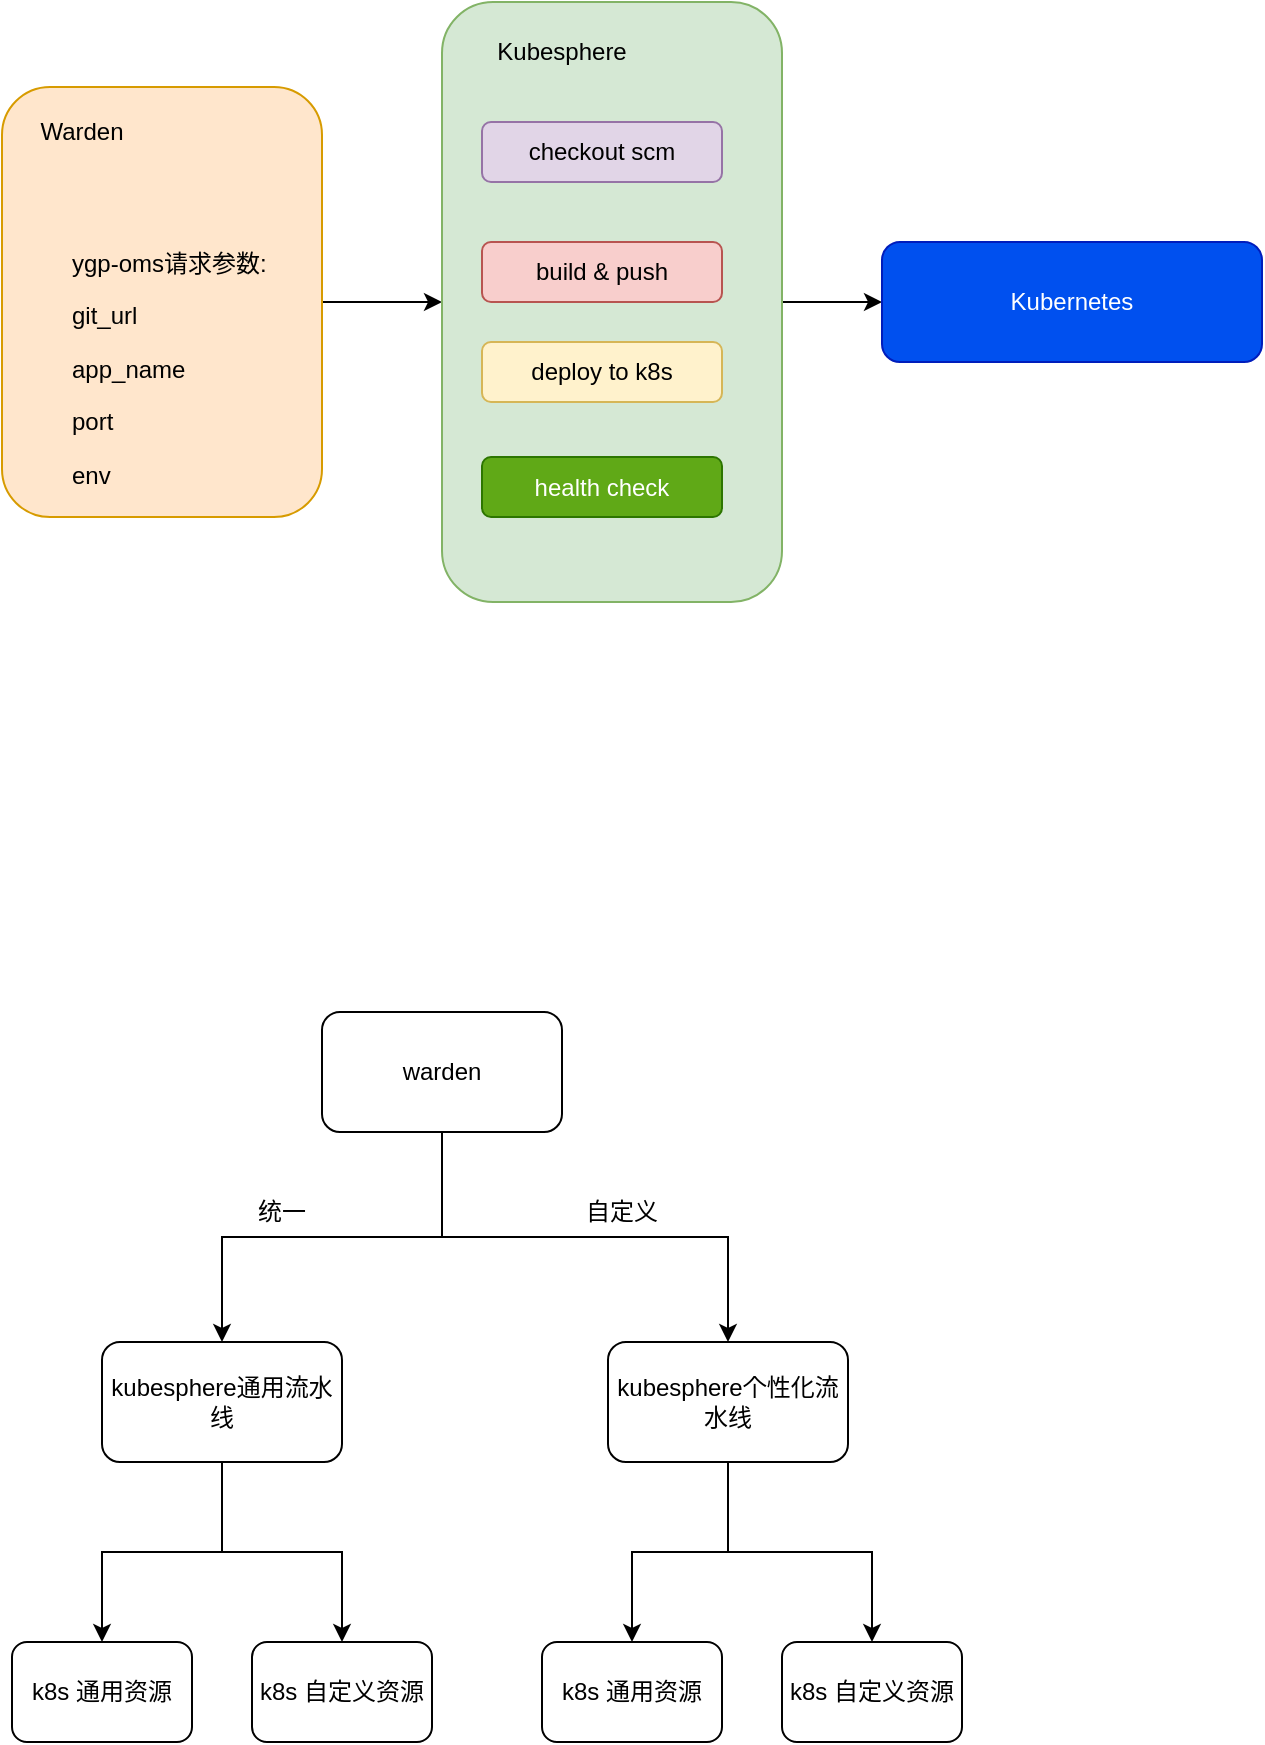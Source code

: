 <mxfile version="21.3.2" type="github">
  <diagram name="Page-1" id="c7558073-3199-34d8-9f00-42111426c3f3">
    <mxGraphModel dx="1434" dy="796" grid="1" gridSize="10" guides="1" tooltips="1" connect="1" arrows="1" fold="1" page="1" pageScale="1" pageWidth="826" pageHeight="1169" background="none" math="0" shadow="0">
      <root>
        <mxCell id="0" />
        <mxCell id="1" parent="0" />
        <mxCell id="sgP60LrEkGnCP9qzuhy7-101" style="edgeStyle=orthogonalEdgeStyle;rounded=0;orthogonalLoop=1;jettySize=auto;html=1;exitX=1;exitY=0.5;exitDx=0;exitDy=0;" edge="1" parent="1" source="sgP60LrEkGnCP9qzuhy7-96" target="sgP60LrEkGnCP9qzuhy7-97">
          <mxGeometry relative="1" as="geometry" />
        </mxCell>
        <mxCell id="sgP60LrEkGnCP9qzuhy7-96" value="" style="rounded=1;whiteSpace=wrap;html=1;fillColor=#ffe6cc;strokeColor=#d79b00;align=left;" vertex="1" parent="1">
          <mxGeometry x="110" y="62.5" width="160" height="215" as="geometry" />
        </mxCell>
        <mxCell id="sgP60LrEkGnCP9qzuhy7-102" value="" style="edgeStyle=orthogonalEdgeStyle;rounded=0;orthogonalLoop=1;jettySize=auto;html=1;" edge="1" parent="1" source="sgP60LrEkGnCP9qzuhy7-97" target="sgP60LrEkGnCP9qzuhy7-98">
          <mxGeometry relative="1" as="geometry" />
        </mxCell>
        <mxCell id="sgP60LrEkGnCP9qzuhy7-97" value="" style="rounded=1;whiteSpace=wrap;html=1;fillColor=#d5e8d4;strokeColor=#82b366;" vertex="1" parent="1">
          <mxGeometry x="330" y="20" width="170" height="300" as="geometry" />
        </mxCell>
        <mxCell id="sgP60LrEkGnCP9qzuhy7-98" value="Kubernetes" style="rounded=1;whiteSpace=wrap;html=1;fillColor=#0050ef;fontColor=#ffffff;strokeColor=#001DBC;" vertex="1" parent="1">
          <mxGeometry x="550" y="140" width="190" height="60" as="geometry" />
        </mxCell>
        <mxCell id="sgP60LrEkGnCP9qzuhy7-106" value="Warden" style="text;html=1;strokeColor=none;fillColor=none;align=center;verticalAlign=middle;whiteSpace=wrap;rounded=0;" vertex="1" parent="1">
          <mxGeometry x="120" y="70" width="60" height="30" as="geometry" />
        </mxCell>
        <mxCell id="sgP60LrEkGnCP9qzuhy7-107" value="Kubesphere" style="text;html=1;strokeColor=none;fillColor=none;align=center;verticalAlign=middle;whiteSpace=wrap;rounded=0;" vertex="1" parent="1">
          <mxGeometry x="360" y="30" width="60" height="30" as="geometry" />
        </mxCell>
        <mxCell id="sgP60LrEkGnCP9qzuhy7-112" value="health check" style="rounded=1;whiteSpace=wrap;html=1;fillColor=#60a917;strokeColor=#2D7600;fontColor=#ffffff;" vertex="1" parent="1">
          <mxGeometry x="350" y="247.5" width="120" height="30" as="geometry" />
        </mxCell>
        <mxCell id="sgP60LrEkGnCP9qzuhy7-113" value="&lt;h1&gt;&lt;br&gt;&lt;/h1&gt;&lt;p&gt;ygp-oms请求参数:&lt;/p&gt;&lt;p&gt;git_url&lt;/p&gt;&lt;p&gt;&lt;span style=&quot;background-color: initial;&quot;&gt;app_name&lt;/span&gt;&lt;/p&gt;&lt;p&gt;&lt;span style=&quot;background-color: initial;&quot;&gt;port&lt;/span&gt;&lt;/p&gt;&lt;p&gt;&lt;span style=&quot;background-color: initial;&quot;&gt;env&lt;/span&gt;&lt;/p&gt;" style="text;html=1;strokeColor=none;fillColor=none;spacing=5;spacingTop=-20;whiteSpace=wrap;overflow=hidden;rounded=0;" vertex="1" parent="1">
          <mxGeometry x="140" y="92.5" width="110" height="180" as="geometry" />
        </mxCell>
        <mxCell id="sgP60LrEkGnCP9qzuhy7-114" value="checkout scm" style="rounded=1;whiteSpace=wrap;html=1;fillColor=#e1d5e7;strokeColor=#9673a6;" vertex="1" parent="1">
          <mxGeometry x="350" y="80" width="120" height="30" as="geometry" />
        </mxCell>
        <mxCell id="sgP60LrEkGnCP9qzuhy7-115" value="build &amp;amp; push" style="rounded=1;whiteSpace=wrap;html=1;fillColor=#f8cecc;strokeColor=#b85450;" vertex="1" parent="1">
          <mxGeometry x="350" y="140" width="120" height="30" as="geometry" />
        </mxCell>
        <mxCell id="sgP60LrEkGnCP9qzuhy7-116" value="deploy to k8s" style="rounded=1;whiteSpace=wrap;html=1;fillColor=#fff2cc;strokeColor=#d6b656;" vertex="1" parent="1">
          <mxGeometry x="350" y="190" width="120" height="30" as="geometry" />
        </mxCell>
        <mxCell id="sgP60LrEkGnCP9qzuhy7-122" style="edgeStyle=orthogonalEdgeStyle;rounded=0;orthogonalLoop=1;jettySize=auto;html=1;exitX=0.5;exitY=1;exitDx=0;exitDy=0;entryX=0.5;entryY=0;entryDx=0;entryDy=0;" edge="1" parent="1" source="sgP60LrEkGnCP9qzuhy7-119" target="sgP60LrEkGnCP9qzuhy7-120">
          <mxGeometry relative="1" as="geometry" />
        </mxCell>
        <mxCell id="sgP60LrEkGnCP9qzuhy7-123" style="edgeStyle=orthogonalEdgeStyle;rounded=0;orthogonalLoop=1;jettySize=auto;html=1;exitX=0.5;exitY=1;exitDx=0;exitDy=0;entryX=0.5;entryY=0;entryDx=0;entryDy=0;" edge="1" parent="1" source="sgP60LrEkGnCP9qzuhy7-119" target="sgP60LrEkGnCP9qzuhy7-121">
          <mxGeometry relative="1" as="geometry" />
        </mxCell>
        <mxCell id="sgP60LrEkGnCP9qzuhy7-119" value="warden" style="rounded=1;whiteSpace=wrap;html=1;" vertex="1" parent="1">
          <mxGeometry x="270" y="525" width="120" height="60" as="geometry" />
        </mxCell>
        <mxCell id="sgP60LrEkGnCP9qzuhy7-131" style="edgeStyle=orthogonalEdgeStyle;rounded=0;orthogonalLoop=1;jettySize=auto;html=1;exitX=0.5;exitY=1;exitDx=0;exitDy=0;entryX=0.5;entryY=0;entryDx=0;entryDy=0;" edge="1" parent="1" source="sgP60LrEkGnCP9qzuhy7-120" target="sgP60LrEkGnCP9qzuhy7-124">
          <mxGeometry relative="1" as="geometry" />
        </mxCell>
        <mxCell id="sgP60LrEkGnCP9qzuhy7-132" style="edgeStyle=orthogonalEdgeStyle;rounded=0;orthogonalLoop=1;jettySize=auto;html=1;exitX=0.5;exitY=1;exitDx=0;exitDy=0;" edge="1" parent="1" source="sgP60LrEkGnCP9qzuhy7-120" target="sgP60LrEkGnCP9qzuhy7-126">
          <mxGeometry relative="1" as="geometry" />
        </mxCell>
        <mxCell id="sgP60LrEkGnCP9qzuhy7-120" value="kubesphere通用流水线" style="rounded=1;whiteSpace=wrap;html=1;" vertex="1" parent="1">
          <mxGeometry x="160" y="690" width="120" height="60" as="geometry" />
        </mxCell>
        <mxCell id="sgP60LrEkGnCP9qzuhy7-134" style="edgeStyle=orthogonalEdgeStyle;rounded=0;orthogonalLoop=1;jettySize=auto;html=1;exitX=0.5;exitY=1;exitDx=0;exitDy=0;entryX=0.5;entryY=0;entryDx=0;entryDy=0;" edge="1" parent="1" source="sgP60LrEkGnCP9qzuhy7-121" target="sgP60LrEkGnCP9qzuhy7-129">
          <mxGeometry relative="1" as="geometry" />
        </mxCell>
        <mxCell id="sgP60LrEkGnCP9qzuhy7-135" style="edgeStyle=orthogonalEdgeStyle;rounded=0;orthogonalLoop=1;jettySize=auto;html=1;exitX=0.5;exitY=1;exitDx=0;exitDy=0;entryX=0.5;entryY=0;entryDx=0;entryDy=0;" edge="1" parent="1" source="sgP60LrEkGnCP9qzuhy7-121" target="sgP60LrEkGnCP9qzuhy7-130">
          <mxGeometry relative="1" as="geometry" />
        </mxCell>
        <mxCell id="sgP60LrEkGnCP9qzuhy7-121" value="kubesphere个性化流水线" style="rounded=1;whiteSpace=wrap;html=1;" vertex="1" parent="1">
          <mxGeometry x="413" y="690" width="120" height="60" as="geometry" />
        </mxCell>
        <mxCell id="sgP60LrEkGnCP9qzuhy7-124" value="k8s 通用资源" style="rounded=1;whiteSpace=wrap;html=1;" vertex="1" parent="1">
          <mxGeometry x="115" y="840" width="90" height="50" as="geometry" />
        </mxCell>
        <mxCell id="sgP60LrEkGnCP9qzuhy7-126" value="k8s 自定义资源" style="rounded=1;whiteSpace=wrap;html=1;" vertex="1" parent="1">
          <mxGeometry x="235" y="840" width="90" height="50" as="geometry" />
        </mxCell>
        <mxCell id="sgP60LrEkGnCP9qzuhy7-129" value="k8s 通用资源" style="rounded=1;whiteSpace=wrap;html=1;" vertex="1" parent="1">
          <mxGeometry x="380" y="840" width="90" height="50" as="geometry" />
        </mxCell>
        <mxCell id="sgP60LrEkGnCP9qzuhy7-130" value="k8s 自定义资源" style="rounded=1;whiteSpace=wrap;html=1;" vertex="1" parent="1">
          <mxGeometry x="500" y="840" width="90" height="50" as="geometry" />
        </mxCell>
        <mxCell id="sgP60LrEkGnCP9qzuhy7-136" value="统一" style="text;html=1;strokeColor=none;fillColor=none;align=center;verticalAlign=middle;whiteSpace=wrap;rounded=0;" vertex="1" parent="1">
          <mxGeometry x="220" y="610" width="60" height="30" as="geometry" />
        </mxCell>
        <mxCell id="sgP60LrEkGnCP9qzuhy7-137" value="自定义" style="text;html=1;strokeColor=none;fillColor=none;align=center;verticalAlign=middle;whiteSpace=wrap;rounded=0;" vertex="1" parent="1">
          <mxGeometry x="390" y="610" width="60" height="30" as="geometry" />
        </mxCell>
      </root>
    </mxGraphModel>
  </diagram>
</mxfile>
